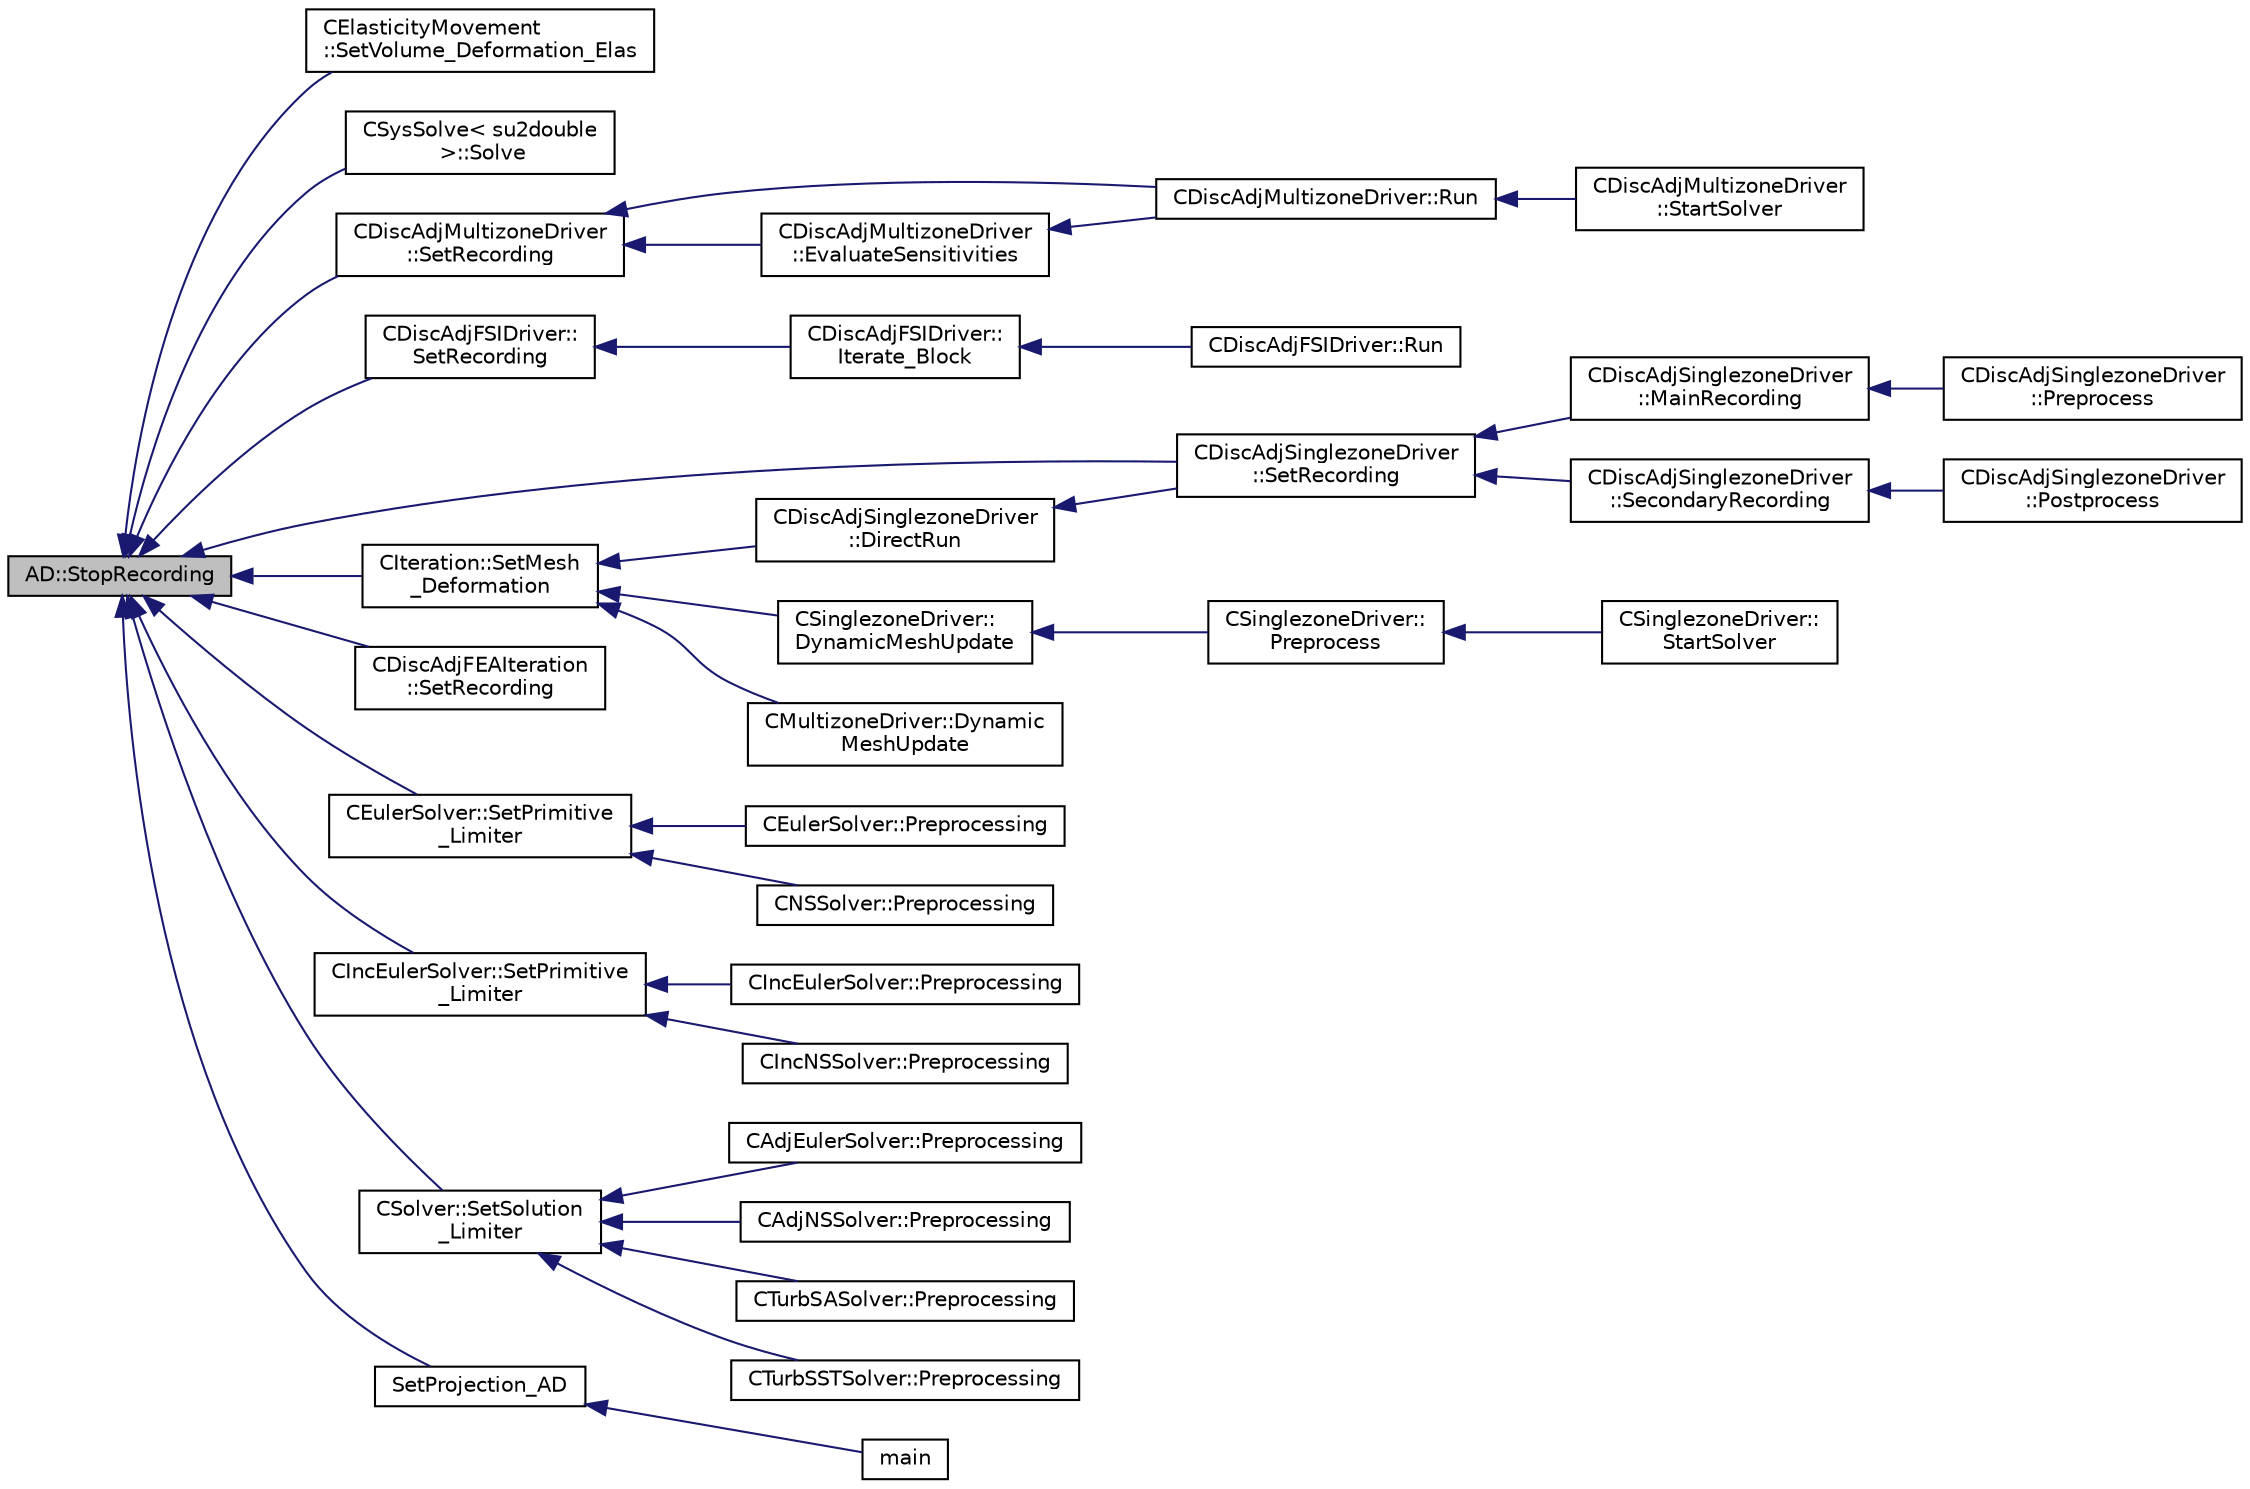 digraph "AD::StopRecording"
{
  edge [fontname="Helvetica",fontsize="10",labelfontname="Helvetica",labelfontsize="10"];
  node [fontname="Helvetica",fontsize="10",shape=record];
  rankdir="LR";
  Node528 [label="AD::StopRecording",height=0.2,width=0.4,color="black", fillcolor="grey75", style="filled", fontcolor="black"];
  Node528 -> Node529 [dir="back",color="midnightblue",fontsize="10",style="solid",fontname="Helvetica"];
  Node529 [label="CElasticityMovement\l::SetVolume_Deformation_Elas",height=0.2,width=0.4,color="black", fillcolor="white", style="filled",URL="$class_c_elasticity_movement.html#a214b75ab52f6238cf321ec5834289b8e",tooltip="Grid deformation using the linear elasticity equations. "];
  Node528 -> Node530 [dir="back",color="midnightblue",fontsize="10",style="solid",fontname="Helvetica"];
  Node530 [label="CSysSolve\< su2double\l \>::Solve",height=0.2,width=0.4,color="black", fillcolor="white", style="filled",URL="$class_c_sys_solve.html#a47c0bf85c252de49cdb04f254c6b2d2f",tooltip="Solve the linear system using a Krylov subspace method. "];
  Node528 -> Node531 [dir="back",color="midnightblue",fontsize="10",style="solid",fontname="Helvetica"];
  Node531 [label="CDiscAdjMultizoneDriver\l::SetRecording",height=0.2,width=0.4,color="black", fillcolor="white", style="filled",URL="$class_c_disc_adj_multizone_driver.html#a441f8669a04147aacab7df463e1dd021",tooltip="Record one iteration of the primal problem within each zone. "];
  Node531 -> Node532 [dir="back",color="midnightblue",fontsize="10",style="solid",fontname="Helvetica"];
  Node532 [label="CDiscAdjMultizoneDriver::Run",height=0.2,width=0.4,color="black", fillcolor="white", style="filled",URL="$class_c_disc_adj_multizone_driver.html#af996aecdb6d20aa4fc81c9b67295abf5",tooltip="[Overload] Run an discrete adjoint update of all solvers within multiple zones. "];
  Node532 -> Node533 [dir="back",color="midnightblue",fontsize="10",style="solid",fontname="Helvetica"];
  Node533 [label="CDiscAdjMultizoneDriver\l::StartSolver",height=0.2,width=0.4,color="black", fillcolor="white", style="filled",URL="$class_c_disc_adj_multizone_driver.html#a75de0a1a482ceeed4301a384f1515092",tooltip="[Overload] Launch the computation for discrete adjoint multizone problems. "];
  Node531 -> Node534 [dir="back",color="midnightblue",fontsize="10",style="solid",fontname="Helvetica"];
  Node534 [label="CDiscAdjMultizoneDriver\l::EvaluateSensitivities",height=0.2,width=0.4,color="black", fillcolor="white", style="filled",URL="$class_c_disc_adj_multizone_driver.html#ac2789097629674cfb7d4de64954024df",tooltip="Evaluate sensitivites for the current adjoint solution and output files. "];
  Node534 -> Node532 [dir="back",color="midnightblue",fontsize="10",style="solid",fontname="Helvetica"];
  Node528 -> Node535 [dir="back",color="midnightblue",fontsize="10",style="solid",fontname="Helvetica"];
  Node535 [label="CDiscAdjSinglezoneDriver\l::SetRecording",height=0.2,width=0.4,color="black", fillcolor="white", style="filled",URL="$class_c_disc_adj_singlezone_driver.html#a7e519f0f189a3a102b0630edaaa9d233",tooltip="Record one iteration of a flow iteration in within multiple zones. "];
  Node535 -> Node536 [dir="back",color="midnightblue",fontsize="10",style="solid",fontname="Helvetica"];
  Node536 [label="CDiscAdjSinglezoneDriver\l::MainRecording",height=0.2,width=0.4,color="black", fillcolor="white", style="filled",URL="$class_c_disc_adj_singlezone_driver.html#af4087bc4859a336b67555336d8f28aaf",tooltip="Record the main computational path. "];
  Node536 -> Node537 [dir="back",color="midnightblue",fontsize="10",style="solid",fontname="Helvetica"];
  Node537 [label="CDiscAdjSinglezoneDriver\l::Preprocess",height=0.2,width=0.4,color="black", fillcolor="white", style="filled",URL="$class_c_disc_adj_singlezone_driver.html#a2d0785572312526d0bd695a14dd405f2",tooltip="Preprocess the single-zone iteration. "];
  Node535 -> Node538 [dir="back",color="midnightblue",fontsize="10",style="solid",fontname="Helvetica"];
  Node538 [label="CDiscAdjSinglezoneDriver\l::SecondaryRecording",height=0.2,width=0.4,color="black", fillcolor="white", style="filled",URL="$class_c_disc_adj_singlezone_driver.html#ad328a74dd89ed2e335b22c4bf2b53cb0",tooltip="Record the secondary computational path. "];
  Node538 -> Node539 [dir="back",color="midnightblue",fontsize="10",style="solid",fontname="Helvetica"];
  Node539 [label="CDiscAdjSinglezoneDriver\l::Postprocess",height=0.2,width=0.4,color="black", fillcolor="white", style="filled",URL="$class_c_disc_adj_singlezone_driver.html#af0ac923c07d86674b252c28df9a115da",tooltip="Postprocess the adjoint iteration for ZONE_0. "];
  Node528 -> Node540 [dir="back",color="midnightblue",fontsize="10",style="solid",fontname="Helvetica"];
  Node540 [label="CDiscAdjFSIDriver::\lSetRecording",height=0.2,width=0.4,color="black", fillcolor="white", style="filled",URL="$class_c_disc_adj_f_s_i_driver.html#ab07394a77802e469a321ccd1b10cb988",tooltip="Set the recording for a Discrete Adjoint iteration for the FSI problem. "];
  Node540 -> Node541 [dir="back",color="midnightblue",fontsize="10",style="solid",fontname="Helvetica"];
  Node541 [label="CDiscAdjFSIDriver::\lIterate_Block",height=0.2,width=0.4,color="black", fillcolor="white", style="filled",URL="$class_c_disc_adj_f_s_i_driver.html#a84949f139fa795b7d34d6ff77e82eb5c",tooltip="Iterate a certain block for adjoint FSI - may be the whole set of variables or independent and subite..."];
  Node541 -> Node542 [dir="back",color="midnightblue",fontsize="10",style="solid",fontname="Helvetica"];
  Node542 [label="CDiscAdjFSIDriver::Run",height=0.2,width=0.4,color="black", fillcolor="white", style="filled",URL="$class_c_disc_adj_f_s_i_driver.html#a2e965d6e9c4dcfc296077cae225cab21",tooltip="Run a Discrete Adjoint iteration for the FSI problem. "];
  Node528 -> Node543 [dir="back",color="midnightblue",fontsize="10",style="solid",fontname="Helvetica"];
  Node543 [label="CIteration::SetMesh\l_Deformation",height=0.2,width=0.4,color="black", fillcolor="white", style="filled",URL="$class_c_iteration.html#a7bc004221a3dacd43e122779bd4e43b8",tooltip="Run the mesh deformation algorithms. "];
  Node543 -> Node544 [dir="back",color="midnightblue",fontsize="10",style="solid",fontname="Helvetica"];
  Node544 [label="CDiscAdjSinglezoneDriver\l::DirectRun",height=0.2,width=0.4,color="black", fillcolor="white", style="filled",URL="$class_c_disc_adj_singlezone_driver.html#a59918e5ae5359c05f4d1f7d934ecbe6f",tooltip="Run one iteration of the solver. "];
  Node544 -> Node535 [dir="back",color="midnightblue",fontsize="10",style="solid",fontname="Helvetica"];
  Node543 -> Node545 [dir="back",color="midnightblue",fontsize="10",style="solid",fontname="Helvetica"];
  Node545 [label="CMultizoneDriver::Dynamic\lMeshUpdate",height=0.2,width=0.4,color="black", fillcolor="white", style="filled",URL="$class_c_multizone_driver.html#a9369ae70a2e529fa81cef90c3857f1c7",tooltip="Perform a dynamic mesh deformation, including grid velocity computation and update of the multigrid s..."];
  Node543 -> Node546 [dir="back",color="midnightblue",fontsize="10",style="solid",fontname="Helvetica"];
  Node546 [label="CSinglezoneDriver::\lDynamicMeshUpdate",height=0.2,width=0.4,color="black", fillcolor="white", style="filled",URL="$class_c_singlezone_driver.html#a8cf4c7786b495d459818b656a7f6a357",tooltip="Perform a dynamic mesh deformation, included grid velocity computation and the update of the multigri..."];
  Node546 -> Node547 [dir="back",color="midnightblue",fontsize="10",style="solid",fontname="Helvetica"];
  Node547 [label="CSinglezoneDriver::\lPreprocess",height=0.2,width=0.4,color="black", fillcolor="white", style="filled",URL="$class_c_singlezone_driver.html#adc6587c2d0cd656a4fbdebaf611fbbc8",tooltip="Preprocess the single-zone iteration. "];
  Node547 -> Node548 [dir="back",color="midnightblue",fontsize="10",style="solid",fontname="Helvetica"];
  Node548 [label="CSinglezoneDriver::\lStartSolver",height=0.2,width=0.4,color="black", fillcolor="white", style="filled",URL="$class_c_singlezone_driver.html#a6eb4215f7ee740a6d5edb798110ce44a",tooltip="[Overload] Launch the computation for single-zone problems. "];
  Node528 -> Node549 [dir="back",color="midnightblue",fontsize="10",style="solid",fontname="Helvetica"];
  Node549 [label="CDiscAdjFEAIteration\l::SetRecording",height=0.2,width=0.4,color="black", fillcolor="white", style="filled",URL="$class_c_disc_adj_f_e_a_iteration.html#ad5f0dcb01d13560ce5245301646dc3bd",tooltip="Record a single iteration of the direct FEM system. "];
  Node528 -> Node550 [dir="back",color="midnightblue",fontsize="10",style="solid",fontname="Helvetica"];
  Node550 [label="CEulerSolver::SetPrimitive\l_Limiter",height=0.2,width=0.4,color="black", fillcolor="white", style="filled",URL="$class_c_euler_solver.html#a43004a7f0fad7a6d1f435144710bf13e",tooltip="Compute the limiter of the primitive variables. "];
  Node550 -> Node551 [dir="back",color="midnightblue",fontsize="10",style="solid",fontname="Helvetica"];
  Node551 [label="CEulerSolver::Preprocessing",height=0.2,width=0.4,color="black", fillcolor="white", style="filled",URL="$class_c_euler_solver.html#a8b89e1bfce33284c2d8f5f00f82f3f3f",tooltip="Compute primitive variables and their gradients. "];
  Node550 -> Node552 [dir="back",color="midnightblue",fontsize="10",style="solid",fontname="Helvetica"];
  Node552 [label="CNSSolver::Preprocessing",height=0.2,width=0.4,color="black", fillcolor="white", style="filled",URL="$class_c_n_s_solver.html#a028c83d18cf8520dff2f9628d8a04e4b",tooltip="Restart residual and compute gradients. "];
  Node528 -> Node553 [dir="back",color="midnightblue",fontsize="10",style="solid",fontname="Helvetica"];
  Node553 [label="CIncEulerSolver::SetPrimitive\l_Limiter",height=0.2,width=0.4,color="black", fillcolor="white", style="filled",URL="$class_c_inc_euler_solver.html#a00bd56828c4e41ec3ff1e8753cb320ec",tooltip="Compute the limiter of the primitive variables. "];
  Node553 -> Node554 [dir="back",color="midnightblue",fontsize="10",style="solid",fontname="Helvetica"];
  Node554 [label="CIncEulerSolver::Preprocessing",height=0.2,width=0.4,color="black", fillcolor="white", style="filled",URL="$class_c_inc_euler_solver.html#aabd902b10cc9b41b6b2c406efba0ac41",tooltip="Compute primitive variables and their gradients. "];
  Node553 -> Node555 [dir="back",color="midnightblue",fontsize="10",style="solid",fontname="Helvetica"];
  Node555 [label="CIncNSSolver::Preprocessing",height=0.2,width=0.4,color="black", fillcolor="white", style="filled",URL="$class_c_inc_n_s_solver.html#ae84f6e86313acd1da80c505b4eab81e5",tooltip="Restart residual and compute gradients. "];
  Node528 -> Node556 [dir="back",color="midnightblue",fontsize="10",style="solid",fontname="Helvetica"];
  Node556 [label="CSolver::SetSolution\l_Limiter",height=0.2,width=0.4,color="black", fillcolor="white", style="filled",URL="$class_c_solver.html#a641e9c59698ab9c7c2fb91107ad70d77",tooltip="Compute slope limiter. "];
  Node556 -> Node557 [dir="back",color="midnightblue",fontsize="10",style="solid",fontname="Helvetica"];
  Node557 [label="CAdjEulerSolver::Preprocessing",height=0.2,width=0.4,color="black", fillcolor="white", style="filled",URL="$class_c_adj_euler_solver.html#a4ae0ed840dc8335fd921399625ba794f",tooltip="Initialize the residual vectors. "];
  Node556 -> Node558 [dir="back",color="midnightblue",fontsize="10",style="solid",fontname="Helvetica"];
  Node558 [label="CAdjNSSolver::Preprocessing",height=0.2,width=0.4,color="black", fillcolor="white", style="filled",URL="$class_c_adj_n_s_solver.html#ac16dab76e2c1d86bc7d70ca9f41fd668",tooltip="Restart residual and compute gradients. "];
  Node556 -> Node559 [dir="back",color="midnightblue",fontsize="10",style="solid",fontname="Helvetica"];
  Node559 [label="CTurbSASolver::Preprocessing",height=0.2,width=0.4,color="black", fillcolor="white", style="filled",URL="$class_c_turb_s_a_solver.html#a225518dc5f0ca6ed894add826aaa16ea",tooltip="Restart residual and compute gradients. "];
  Node556 -> Node560 [dir="back",color="midnightblue",fontsize="10",style="solid",fontname="Helvetica"];
  Node560 [label="CTurbSSTSolver::Preprocessing",height=0.2,width=0.4,color="black", fillcolor="white", style="filled",URL="$class_c_turb_s_s_t_solver.html#a653cf05307f24374fda6f523ce3130bf",tooltip="Restart residual and compute gradients. "];
  Node528 -> Node561 [dir="back",color="midnightblue",fontsize="10",style="solid",fontname="Helvetica"];
  Node561 [label="SetProjection_AD",height=0.2,width=0.4,color="black", fillcolor="white", style="filled",URL="$_s_u2___d_o_t_8cpp.html#a3fceed882e8eb3d6796c8e8396af7d87",tooltip="Projection of the surface sensitivity using algorithmic differentiation (AD). "];
  Node561 -> Node562 [dir="back",color="midnightblue",fontsize="10",style="solid",fontname="Helvetica"];
  Node562 [label="main",height=0.2,width=0.4,color="black", fillcolor="white", style="filled",URL="$_s_u2___d_o_t_8cpp.html#a0ddf1224851353fc92bfbff6f499fa97"];
}
